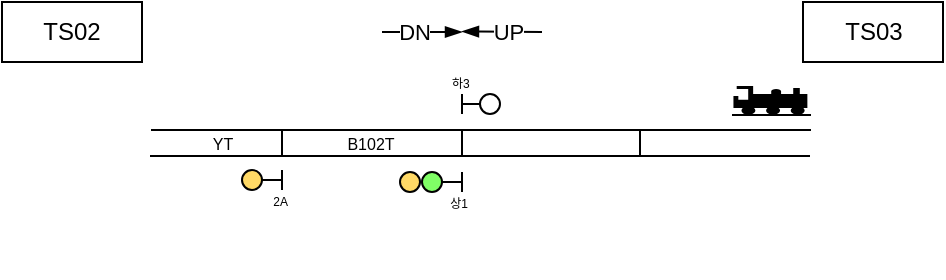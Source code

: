 <mxfile version="24.8.0">
  <diagram name="페이지-1" id="H62_dTHRxHn6-XKtVNI4">
    <mxGraphModel dx="792" dy="434" grid="1" gridSize="10" guides="1" tooltips="1" connect="1" arrows="1" fold="1" page="1" pageScale="1" pageWidth="827" pageHeight="1169" math="0" shadow="0">
      <root>
        <mxCell id="0" />
        <mxCell id="1" parent="0" />
        <mxCell id="5uTn9Xa22cTavYsvTUTS-1" value="" style="endArrow=none;html=1;rounded=0;" edge="1" parent="1">
          <mxGeometry width="50" height="50" relative="1" as="geometry">
            <mxPoint x="164.5" y="464" as="sourcePoint" />
            <mxPoint x="494.5" y="464" as="targetPoint" />
          </mxGeometry>
        </mxCell>
        <mxCell id="5uTn9Xa22cTavYsvTUTS-2" value="" style="endArrow=none;html=1;rounded=0;" edge="1" parent="1">
          <mxGeometry width="50" height="50" relative="1" as="geometry">
            <mxPoint x="164" y="477" as="sourcePoint" />
            <mxPoint x="494" y="477" as="targetPoint" />
          </mxGeometry>
        </mxCell>
        <mxCell id="5uTn9Xa22cTavYsvTUTS-3" value="" style="endArrow=none;html=1;rounded=0;" edge="1" parent="1">
          <mxGeometry width="50" height="50" relative="1" as="geometry">
            <mxPoint x="230" y="477" as="sourcePoint" />
            <mxPoint x="230" y="464" as="targetPoint" />
          </mxGeometry>
        </mxCell>
        <mxCell id="5uTn9Xa22cTavYsvTUTS-4" value="" style="endArrow=none;html=1;rounded=0;" edge="1" parent="1">
          <mxGeometry width="50" height="50" relative="1" as="geometry">
            <mxPoint x="320" y="477" as="sourcePoint" />
            <mxPoint x="320" y="464" as="targetPoint" />
          </mxGeometry>
        </mxCell>
        <mxCell id="5uTn9Xa22cTavYsvTUTS-5" value="" style="endArrow=none;html=1;rounded=0;" edge="1" parent="1">
          <mxGeometry width="50" height="50" relative="1" as="geometry">
            <mxPoint x="409" y="477" as="sourcePoint" />
            <mxPoint x="409" y="464" as="targetPoint" />
          </mxGeometry>
        </mxCell>
        <mxCell id="5uTn9Xa22cTavYsvTUTS-8" value="" style="ellipse;whiteSpace=wrap;html=1;aspect=fixed;fillColor=#FFD966;strokeColor=default;" vertex="1" parent="1">
          <mxGeometry x="210" y="484" width="10" height="10" as="geometry" />
        </mxCell>
        <mxCell id="5uTn9Xa22cTavYsvTUTS-9" value="" style="endArrow=none;html=1;rounded=0;exitX=1;exitY=0.5;exitDx=0;exitDy=0;" edge="1" parent="1" source="5uTn9Xa22cTavYsvTUTS-8">
          <mxGeometry width="50" height="50" relative="1" as="geometry">
            <mxPoint x="380" y="504" as="sourcePoint" />
            <mxPoint x="230" y="489" as="targetPoint" />
          </mxGeometry>
        </mxCell>
        <mxCell id="5uTn9Xa22cTavYsvTUTS-10" value="" style="endArrow=none;html=1;rounded=0;" edge="1" parent="1">
          <mxGeometry width="50" height="50" relative="1" as="geometry">
            <mxPoint x="230" y="494" as="sourcePoint" />
            <mxPoint x="230" y="484" as="targetPoint" />
          </mxGeometry>
        </mxCell>
        <mxCell id="5uTn9Xa22cTavYsvTUTS-13" value="YT" style="text;html=1;align=center;verticalAlign=middle;resizable=0;points=[];autosize=1;strokeColor=none;fillColor=none;fontSize=8;" vertex="1" parent="1">
          <mxGeometry x="185" y="461" width="30" height="20" as="geometry" />
        </mxCell>
        <mxCell id="5uTn9Xa22cTavYsvTUTS-14" value="B102T" style="text;html=1;align=center;verticalAlign=middle;resizable=0;points=[];autosize=1;strokeColor=none;fillColor=none;fontSize=8;" vertex="1" parent="1">
          <mxGeometry x="249" y="461" width="50" height="20" as="geometry" />
        </mxCell>
        <mxCell id="5uTn9Xa22cTavYsvTUTS-16" value="" style="shape=mxgraph.signs.transportation.train_3;html=1;pointerEvents=1;fillColor=#000000;strokeColor=none;verticalLabelPosition=bottom;verticalAlign=top;align=center;fontSize=11;" vertex="1" parent="1">
          <mxGeometry x="455" y="442" width="39.5" height="15" as="geometry" />
        </mxCell>
        <mxCell id="5uTn9Xa22cTavYsvTUTS-17" value="" style="ellipse;whiteSpace=wrap;html=1;aspect=fixed;fillColor=#80ff66;" vertex="1" parent="1">
          <mxGeometry x="300" y="485" width="10" height="10" as="geometry" />
        </mxCell>
        <mxCell id="5uTn9Xa22cTavYsvTUTS-18" value="" style="endArrow=none;html=1;rounded=0;exitX=1;exitY=0.5;exitDx=0;exitDy=0;" edge="1" parent="1" source="5uTn9Xa22cTavYsvTUTS-17">
          <mxGeometry width="50" height="50" relative="1" as="geometry">
            <mxPoint x="470" y="505" as="sourcePoint" />
            <mxPoint x="320" y="490" as="targetPoint" />
          </mxGeometry>
        </mxCell>
        <mxCell id="5uTn9Xa22cTavYsvTUTS-19" value="" style="endArrow=none;html=1;rounded=0;" edge="1" parent="1">
          <mxGeometry width="50" height="50" relative="1" as="geometry">
            <mxPoint x="320" y="495" as="sourcePoint" />
            <mxPoint x="320" y="485" as="targetPoint" />
          </mxGeometry>
        </mxCell>
        <mxCell id="5uTn9Xa22cTavYsvTUTS-22" value="&lt;font style=&quot;font-size: 6px;&quot;&gt;2A&lt;/font&gt;" style="text;html=1;align=right;verticalAlign=bottom;resizable=0;points=[];autosize=1;strokeColor=none;fillColor=none;labelPosition=left;verticalLabelPosition=top;" vertex="1" parent="1">
          <mxGeometry x="234" y="507" width="30" height="30" as="geometry" />
        </mxCell>
        <mxCell id="5uTn9Xa22cTavYsvTUTS-23" value="&lt;span style=&quot;font-size: 6px;&quot;&gt;상1&lt;/span&gt;" style="text;html=1;align=right;verticalAlign=bottom;resizable=0;points=[];autosize=1;strokeColor=none;fillColor=none;labelPosition=left;verticalLabelPosition=top;" vertex="1" parent="1">
          <mxGeometry x="324" y="508" width="30" height="30" as="geometry" />
        </mxCell>
        <mxCell id="5uTn9Xa22cTavYsvTUTS-24" value="" style="ellipse;whiteSpace=wrap;html=1;aspect=fixed;fillColor=#FFD966;" vertex="1" parent="1">
          <mxGeometry x="289" y="485" width="10" height="10" as="geometry" />
        </mxCell>
        <mxCell id="5uTn9Xa22cTavYsvTUTS-25" value="TS03" style="rounded=0;whiteSpace=wrap;html=1;" vertex="1" parent="1">
          <mxGeometry x="490.5" y="400" width="70" height="30" as="geometry" />
        </mxCell>
        <mxCell id="5uTn9Xa22cTavYsvTUTS-26" value="TS02" style="rounded=0;whiteSpace=wrap;html=1;" vertex="1" parent="1">
          <mxGeometry x="90" y="400" width="70" height="30" as="geometry" />
        </mxCell>
        <mxCell id="5uTn9Xa22cTavYsvTUTS-27" value="" style="endArrow=blockThin;html=1;rounded=0;endFill=1;" edge="1" parent="1">
          <mxGeometry width="50" height="50" relative="1" as="geometry">
            <mxPoint x="360" y="415" as="sourcePoint" />
            <mxPoint x="320" y="414.76" as="targetPoint" />
          </mxGeometry>
        </mxCell>
        <mxCell id="5uTn9Xa22cTavYsvTUTS-28" value="UP" style="edgeLabel;html=1;align=center;verticalAlign=middle;resizable=0;points=[];" vertex="1" connectable="0" parent="5uTn9Xa22cTavYsvTUTS-27">
          <mxGeometry x="-0.117" y="1" relative="1" as="geometry">
            <mxPoint y="-1" as="offset" />
          </mxGeometry>
        </mxCell>
        <mxCell id="5uTn9Xa22cTavYsvTUTS-30" value="" style="endArrow=blockThin;html=1;rounded=0;endFill=1;" edge="1" parent="1">
          <mxGeometry width="50" height="50" relative="1" as="geometry">
            <mxPoint x="280" y="415" as="sourcePoint" />
            <mxPoint x="320" y="415" as="targetPoint" />
          </mxGeometry>
        </mxCell>
        <mxCell id="5uTn9Xa22cTavYsvTUTS-31" value="DN" style="edgeLabel;html=1;align=center;verticalAlign=middle;resizable=0;points=[];" vertex="1" connectable="0" parent="5uTn9Xa22cTavYsvTUTS-30">
          <mxGeometry x="-0.117" y="1" relative="1" as="geometry">
            <mxPoint x="-2" y="1" as="offset" />
          </mxGeometry>
        </mxCell>
        <mxCell id="5uTn9Xa22cTavYsvTUTS-32" value="" style="ellipse;whiteSpace=wrap;html=1;aspect=fixed;fillColor=none;strokeColor=default;" vertex="1" parent="1">
          <mxGeometry x="329" y="446" width="10" height="10" as="geometry" />
        </mxCell>
        <mxCell id="5uTn9Xa22cTavYsvTUTS-33" value="" style="endArrow=none;html=1;rounded=0;exitX=0;exitY=0.5;exitDx=0;exitDy=0;" edge="1" parent="1" source="5uTn9Xa22cTavYsvTUTS-32">
          <mxGeometry width="50" height="50" relative="1" as="geometry">
            <mxPoint x="470" y="466" as="sourcePoint" />
            <mxPoint x="320" y="451" as="targetPoint" />
          </mxGeometry>
        </mxCell>
        <mxCell id="5uTn9Xa22cTavYsvTUTS-34" value="" style="endArrow=none;html=1;rounded=0;" edge="1" parent="1">
          <mxGeometry width="50" height="50" relative="1" as="geometry">
            <mxPoint x="320" y="456" as="sourcePoint" />
            <mxPoint x="320" y="446" as="targetPoint" />
          </mxGeometry>
        </mxCell>
        <mxCell id="5uTn9Xa22cTavYsvTUTS-36" value="&lt;span style=&quot;font-size: 6px;&quot;&gt;하3&lt;/span&gt;" style="text;html=1;align=left;verticalAlign=middle;resizable=0;points=[];autosize=1;strokeColor=none;fillColor=none;labelPosition=right;verticalLabelPosition=middle;" vertex="1" parent="1">
          <mxGeometry x="283" y="424" width="30" height="30" as="geometry" />
        </mxCell>
      </root>
    </mxGraphModel>
  </diagram>
</mxfile>
